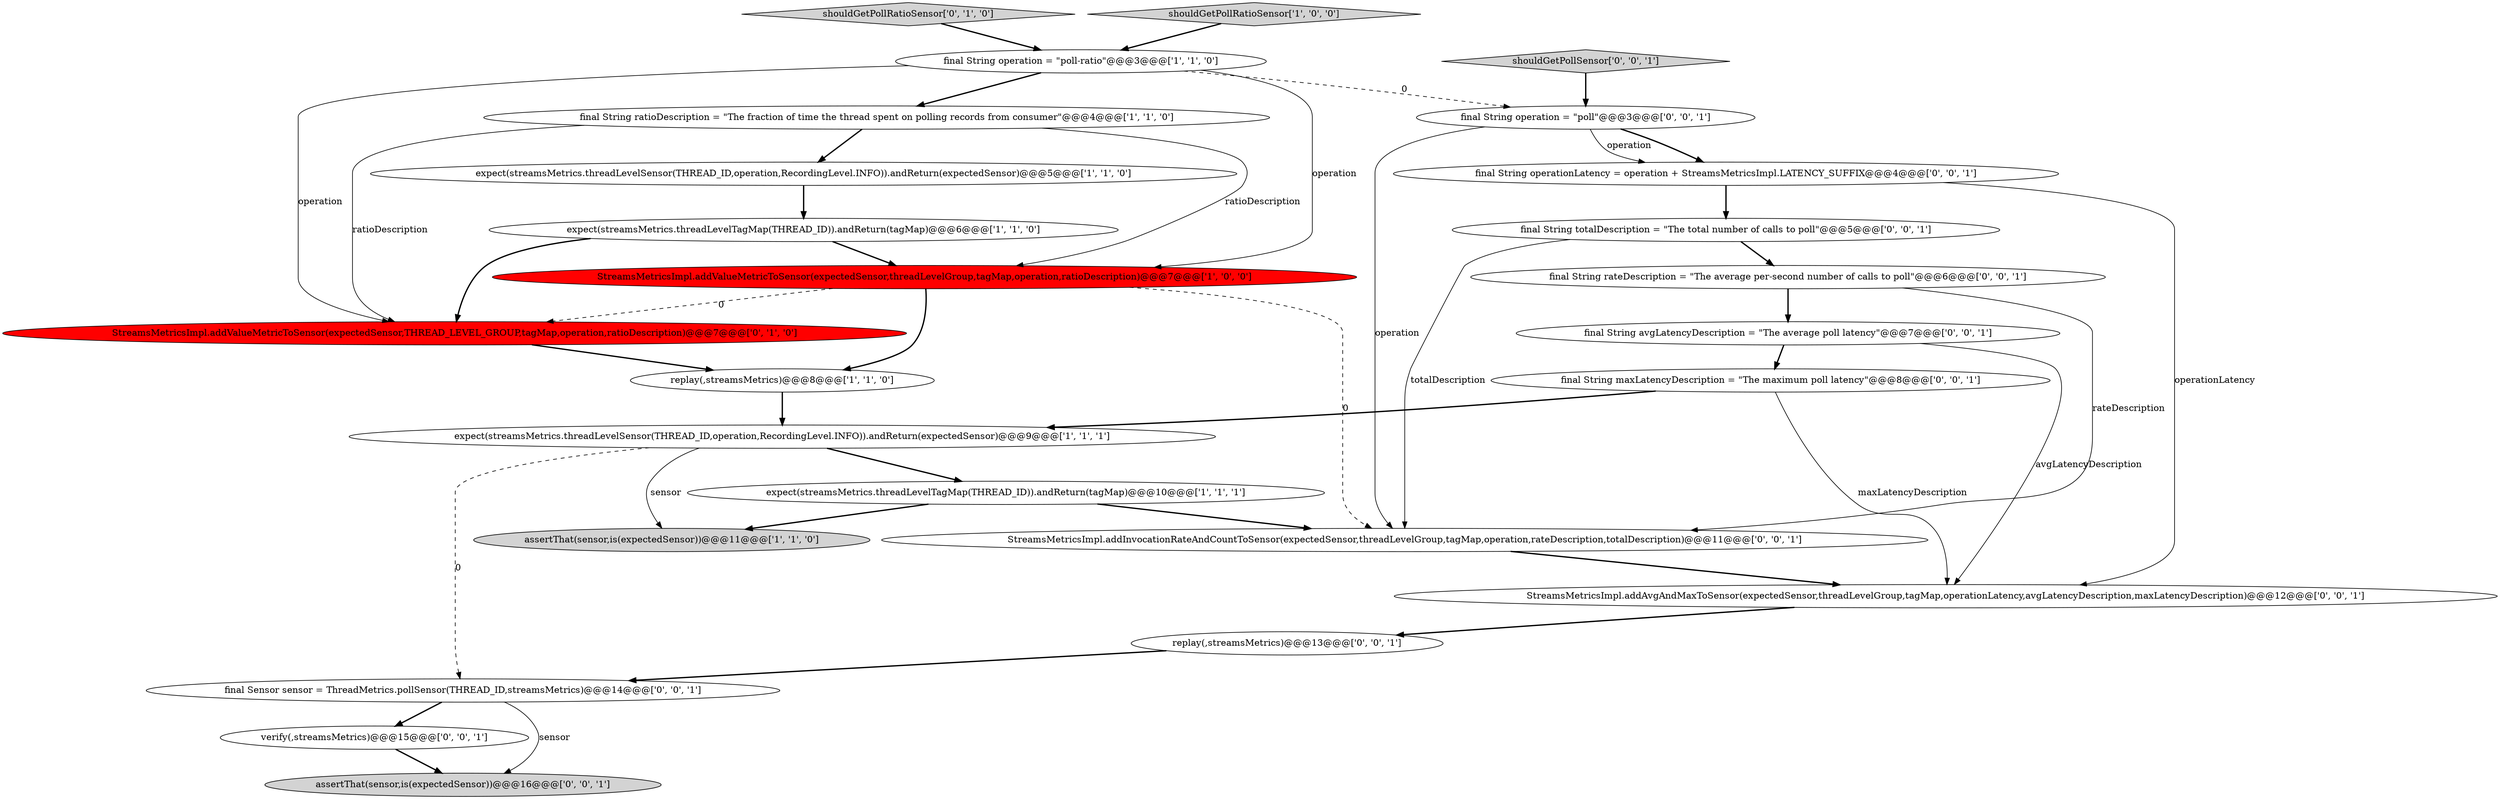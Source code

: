digraph {
22 [style = filled, label = "final String avgLatencyDescription = \"The average poll latency\"@@@7@@@['0', '0', '1']", fillcolor = white, shape = ellipse image = "AAA0AAABBB3BBB"];
15 [style = filled, label = "StreamsMetricsImpl.addInvocationRateAndCountToSensor(expectedSensor,threadLevelGroup,tagMap,operation,rateDescription,totalDescription)@@@11@@@['0', '0', '1']", fillcolor = white, shape = ellipse image = "AAA0AAABBB3BBB"];
11 [style = filled, label = "shouldGetPollRatioSensor['0', '1', '0']", fillcolor = lightgray, shape = diamond image = "AAA0AAABBB2BBB"];
6 [style = filled, label = "expect(streamsMetrics.threadLevelSensor(THREAD_ID,operation,RecordingLevel.INFO)).andReturn(expectedSensor)@@@9@@@['1', '1', '1']", fillcolor = white, shape = ellipse image = "AAA0AAABBB1BBB"];
24 [style = filled, label = "final String totalDescription = \"The total number of calls to poll\"@@@5@@@['0', '0', '1']", fillcolor = white, shape = ellipse image = "AAA0AAABBB3BBB"];
13 [style = filled, label = "StreamsMetricsImpl.addAvgAndMaxToSensor(expectedSensor,threadLevelGroup,tagMap,operationLatency,avgLatencyDescription,maxLatencyDescription)@@@12@@@['0', '0', '1']", fillcolor = white, shape = ellipse image = "AAA0AAABBB3BBB"];
18 [style = filled, label = "final String operationLatency = operation + StreamsMetricsImpl.LATENCY_SUFFIX@@@4@@@['0', '0', '1']", fillcolor = white, shape = ellipse image = "AAA0AAABBB3BBB"];
7 [style = filled, label = "final String operation = \"poll-ratio\"@@@3@@@['1', '1', '0']", fillcolor = white, shape = ellipse image = "AAA0AAABBB1BBB"];
21 [style = filled, label = "verify(,streamsMetrics)@@@15@@@['0', '0', '1']", fillcolor = white, shape = ellipse image = "AAA0AAABBB3BBB"];
16 [style = filled, label = "final String operation = \"poll\"@@@3@@@['0', '0', '1']", fillcolor = white, shape = ellipse image = "AAA0AAABBB3BBB"];
20 [style = filled, label = "shouldGetPollSensor['0', '0', '1']", fillcolor = lightgray, shape = diamond image = "AAA0AAABBB3BBB"];
4 [style = filled, label = "assertThat(sensor,is(expectedSensor))@@@11@@@['1', '1', '0']", fillcolor = lightgray, shape = ellipse image = "AAA0AAABBB1BBB"];
12 [style = filled, label = "assertThat(sensor,is(expectedSensor))@@@16@@@['0', '0', '1']", fillcolor = lightgray, shape = ellipse image = "AAA0AAABBB3BBB"];
23 [style = filled, label = "final String maxLatencyDescription = \"The maximum poll latency\"@@@8@@@['0', '0', '1']", fillcolor = white, shape = ellipse image = "AAA0AAABBB3BBB"];
9 [style = filled, label = "final String ratioDescription = \"The fraction of time the thread spent on polling records from consumer\"@@@4@@@['1', '1', '0']", fillcolor = white, shape = ellipse image = "AAA0AAABBB1BBB"];
3 [style = filled, label = "expect(streamsMetrics.threadLevelSensor(THREAD_ID,operation,RecordingLevel.INFO)).andReturn(expectedSensor)@@@5@@@['1', '1', '0']", fillcolor = white, shape = ellipse image = "AAA0AAABBB1BBB"];
2 [style = filled, label = "shouldGetPollRatioSensor['1', '0', '0']", fillcolor = lightgray, shape = diamond image = "AAA0AAABBB1BBB"];
8 [style = filled, label = "expect(streamsMetrics.threadLevelTagMap(THREAD_ID)).andReturn(tagMap)@@@10@@@['1', '1', '1']", fillcolor = white, shape = ellipse image = "AAA0AAABBB1BBB"];
5 [style = filled, label = "replay(,streamsMetrics)@@@8@@@['1', '1', '0']", fillcolor = white, shape = ellipse image = "AAA0AAABBB1BBB"];
19 [style = filled, label = "final String rateDescription = \"The average per-second number of calls to poll\"@@@6@@@['0', '0', '1']", fillcolor = white, shape = ellipse image = "AAA0AAABBB3BBB"];
17 [style = filled, label = "final Sensor sensor = ThreadMetrics.pollSensor(THREAD_ID,streamsMetrics)@@@14@@@['0', '0', '1']", fillcolor = white, shape = ellipse image = "AAA0AAABBB3BBB"];
14 [style = filled, label = "replay(,streamsMetrics)@@@13@@@['0', '0', '1']", fillcolor = white, shape = ellipse image = "AAA0AAABBB3BBB"];
0 [style = filled, label = "expect(streamsMetrics.threadLevelTagMap(THREAD_ID)).andReturn(tagMap)@@@6@@@['1', '1', '0']", fillcolor = white, shape = ellipse image = "AAA0AAABBB1BBB"];
10 [style = filled, label = "StreamsMetricsImpl.addValueMetricToSensor(expectedSensor,THREAD_LEVEL_GROUP,tagMap,operation,ratioDescription)@@@7@@@['0', '1', '0']", fillcolor = red, shape = ellipse image = "AAA1AAABBB2BBB"];
1 [style = filled, label = "StreamsMetricsImpl.addValueMetricToSensor(expectedSensor,threadLevelGroup,tagMap,operation,ratioDescription)@@@7@@@['1', '0', '0']", fillcolor = red, shape = ellipse image = "AAA1AAABBB1BBB"];
1->5 [style = bold, label=""];
22->13 [style = solid, label="avgLatencyDescription"];
18->24 [style = bold, label=""];
16->18 [style = bold, label=""];
15->13 [style = bold, label=""];
24->19 [style = bold, label=""];
8->15 [style = bold, label=""];
24->15 [style = solid, label="totalDescription"];
7->16 [style = dashed, label="0"];
1->15 [style = dashed, label="0"];
9->10 [style = solid, label="ratioDescription"];
6->4 [style = solid, label="sensor"];
14->17 [style = bold, label=""];
6->17 [style = dashed, label="0"];
1->10 [style = dashed, label="0"];
19->15 [style = solid, label="rateDescription"];
22->23 [style = bold, label=""];
3->0 [style = bold, label=""];
21->12 [style = bold, label=""];
7->9 [style = bold, label=""];
0->10 [style = bold, label=""];
16->18 [style = solid, label="operation"];
23->13 [style = solid, label="maxLatencyDescription"];
10->5 [style = bold, label=""];
5->6 [style = bold, label=""];
20->16 [style = bold, label=""];
7->10 [style = solid, label="operation"];
16->15 [style = solid, label="operation"];
0->1 [style = bold, label=""];
18->13 [style = solid, label="operationLatency"];
23->6 [style = bold, label=""];
6->8 [style = bold, label=""];
17->12 [style = solid, label="sensor"];
9->3 [style = bold, label=""];
8->4 [style = bold, label=""];
2->7 [style = bold, label=""];
9->1 [style = solid, label="ratioDescription"];
19->22 [style = bold, label=""];
13->14 [style = bold, label=""];
17->21 [style = bold, label=""];
11->7 [style = bold, label=""];
7->1 [style = solid, label="operation"];
}
